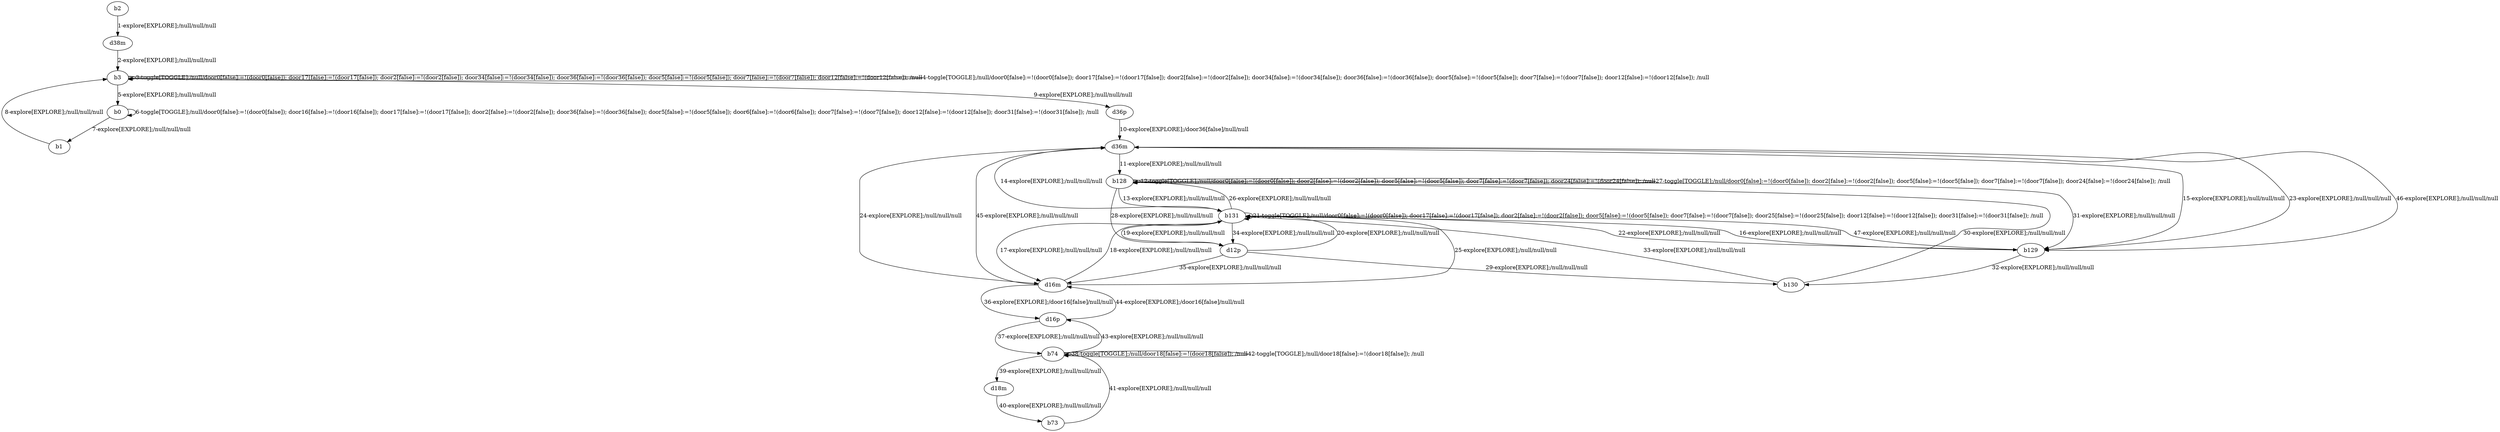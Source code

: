 # Total number of goals covered by this test: 2
# b74 --> b74
# b128 --> b128

digraph g {
"b2" -> "d38m" [label = "1-explore[EXPLORE];/null/null/null"];
"d38m" -> "b3" [label = "2-explore[EXPLORE];/null/null/null"];
"b3" -> "b3" [label = "3-toggle[TOGGLE];/null/door0[false]:=!(door0[false]); door17[false]:=!(door17[false]); door2[false]:=!(door2[false]); door34[false]:=!(door34[false]); door36[false]:=!(door36[false]); door5[false]:=!(door5[false]); door7[false]:=!(door7[false]); door12[false]:=!(door12[false]); /null"];
"b3" -> "b3" [label = "4-toggle[TOGGLE];/null/door0[false]:=!(door0[false]); door17[false]:=!(door17[false]); door2[false]:=!(door2[false]); door34[false]:=!(door34[false]); door36[false]:=!(door36[false]); door5[false]:=!(door5[false]); door7[false]:=!(door7[false]); door12[false]:=!(door12[false]); /null"];
"b3" -> "b0" [label = "5-explore[EXPLORE];/null/null/null"];
"b0" -> "b0" [label = "6-toggle[TOGGLE];/null/door0[false]:=!(door0[false]); door16[false]:=!(door16[false]); door17[false]:=!(door17[false]); door2[false]:=!(door2[false]); door36[false]:=!(door36[false]); door5[false]:=!(door5[false]); door6[false]:=!(door6[false]); door7[false]:=!(door7[false]); door12[false]:=!(door12[false]); door31[false]:=!(door31[false]); /null"];
"b0" -> "b1" [label = "7-explore[EXPLORE];/null/null/null"];
"b1" -> "b3" [label = "8-explore[EXPLORE];/null/null/null"];
"b3" -> "d36p" [label = "9-explore[EXPLORE];/null/null/null"];
"d36p" -> "d36m" [label = "10-explore[EXPLORE];/door36[false]/null/null"];
"d36m" -> "b128" [label = "11-explore[EXPLORE];/null/null/null"];
"b128" -> "b128" [label = "12-toggle[TOGGLE];/null/door0[false]:=!(door0[false]); door2[false]:=!(door2[false]); door5[false]:=!(door5[false]); door7[false]:=!(door7[false]); door24[false]:=!(door24[false]); /null"];
"b128" -> "b131" [label = "13-explore[EXPLORE];/null/null/null"];
"b131" -> "d36m" [label = "14-explore[EXPLORE];/null/null/null"];
"d36m" -> "b129" [label = "15-explore[EXPLORE];/null/null/null"];
"b129" -> "b131" [label = "16-explore[EXPLORE];/null/null/null"];
"b131" -> "d16m" [label = "17-explore[EXPLORE];/null/null/null"];
"d16m" -> "b131" [label = "18-explore[EXPLORE];/null/null/null"];
"b131" -> "d12p" [label = "19-explore[EXPLORE];/null/null/null"];
"d12p" -> "b131" [label = "20-explore[EXPLORE];/null/null/null"];
"b131" -> "b131" [label = "21-toggle[TOGGLE];/null/door0[false]:=!(door0[false]); door17[false]:=!(door17[false]); door2[false]:=!(door2[false]); door5[false]:=!(door5[false]); door7[false]:=!(door7[false]); door25[false]:=!(door25[false]); door12[false]:=!(door12[false]); door31[false]:=!(door31[false]); /null"];
"b131" -> "b129" [label = "22-explore[EXPLORE];/null/null/null"];
"b129" -> "d36m" [label = "23-explore[EXPLORE];/null/null/null"];
"d36m" -> "d16m" [label = "24-explore[EXPLORE];/null/null/null"];
"d16m" -> "b131" [label = "25-explore[EXPLORE];/null/null/null"];
"b131" -> "b128" [label = "26-explore[EXPLORE];/null/null/null"];
"b128" -> "b128" [label = "27-toggle[TOGGLE];/null/door0[false]:=!(door0[false]); door2[false]:=!(door2[false]); door5[false]:=!(door5[false]); door7[false]:=!(door7[false]); door24[false]:=!(door24[false]); /null"];
"b128" -> "d12p" [label = "28-explore[EXPLORE];/null/null/null"];
"d12p" -> "b130" [label = "29-explore[EXPLORE];/null/null/null"];
"b130" -> "b128" [label = "30-explore[EXPLORE];/null/null/null"];
"b128" -> "b129" [label = "31-explore[EXPLORE];/null/null/null"];
"b129" -> "b130" [label = "32-explore[EXPLORE];/null/null/null"];
"b130" -> "b131" [label = "33-explore[EXPLORE];/null/null/null"];
"b131" -> "d12p" [label = "34-explore[EXPLORE];/null/null/null"];
"d12p" -> "d16m" [label = "35-explore[EXPLORE];/null/null/null"];
"d16m" -> "d16p" [label = "36-explore[EXPLORE];/door16[false]/null/null"];
"d16p" -> "b74" [label = "37-explore[EXPLORE];/null/null/null"];
"b74" -> "b74" [label = "38-toggle[TOGGLE];/null/door18[false]:=!(door18[false]); /null"];
"b74" -> "d18m" [label = "39-explore[EXPLORE];/null/null/null"];
"d18m" -> "b73" [label = "40-explore[EXPLORE];/null/null/null"];
"b73" -> "b74" [label = "41-explore[EXPLORE];/null/null/null"];
"b74" -> "b74" [label = "42-toggle[TOGGLE];/null/door18[false]:=!(door18[false]); /null"];
"b74" -> "d16p" [label = "43-explore[EXPLORE];/null/null/null"];
"d16p" -> "d16m" [label = "44-explore[EXPLORE];/door16[false]/null/null"];
"d16m" -> "d36m" [label = "45-explore[EXPLORE];/null/null/null"];
"d36m" -> "b129" [label = "46-explore[EXPLORE];/null/null/null"];
"b129" -> "b131" [label = "47-explore[EXPLORE];/null/null/null"];
}